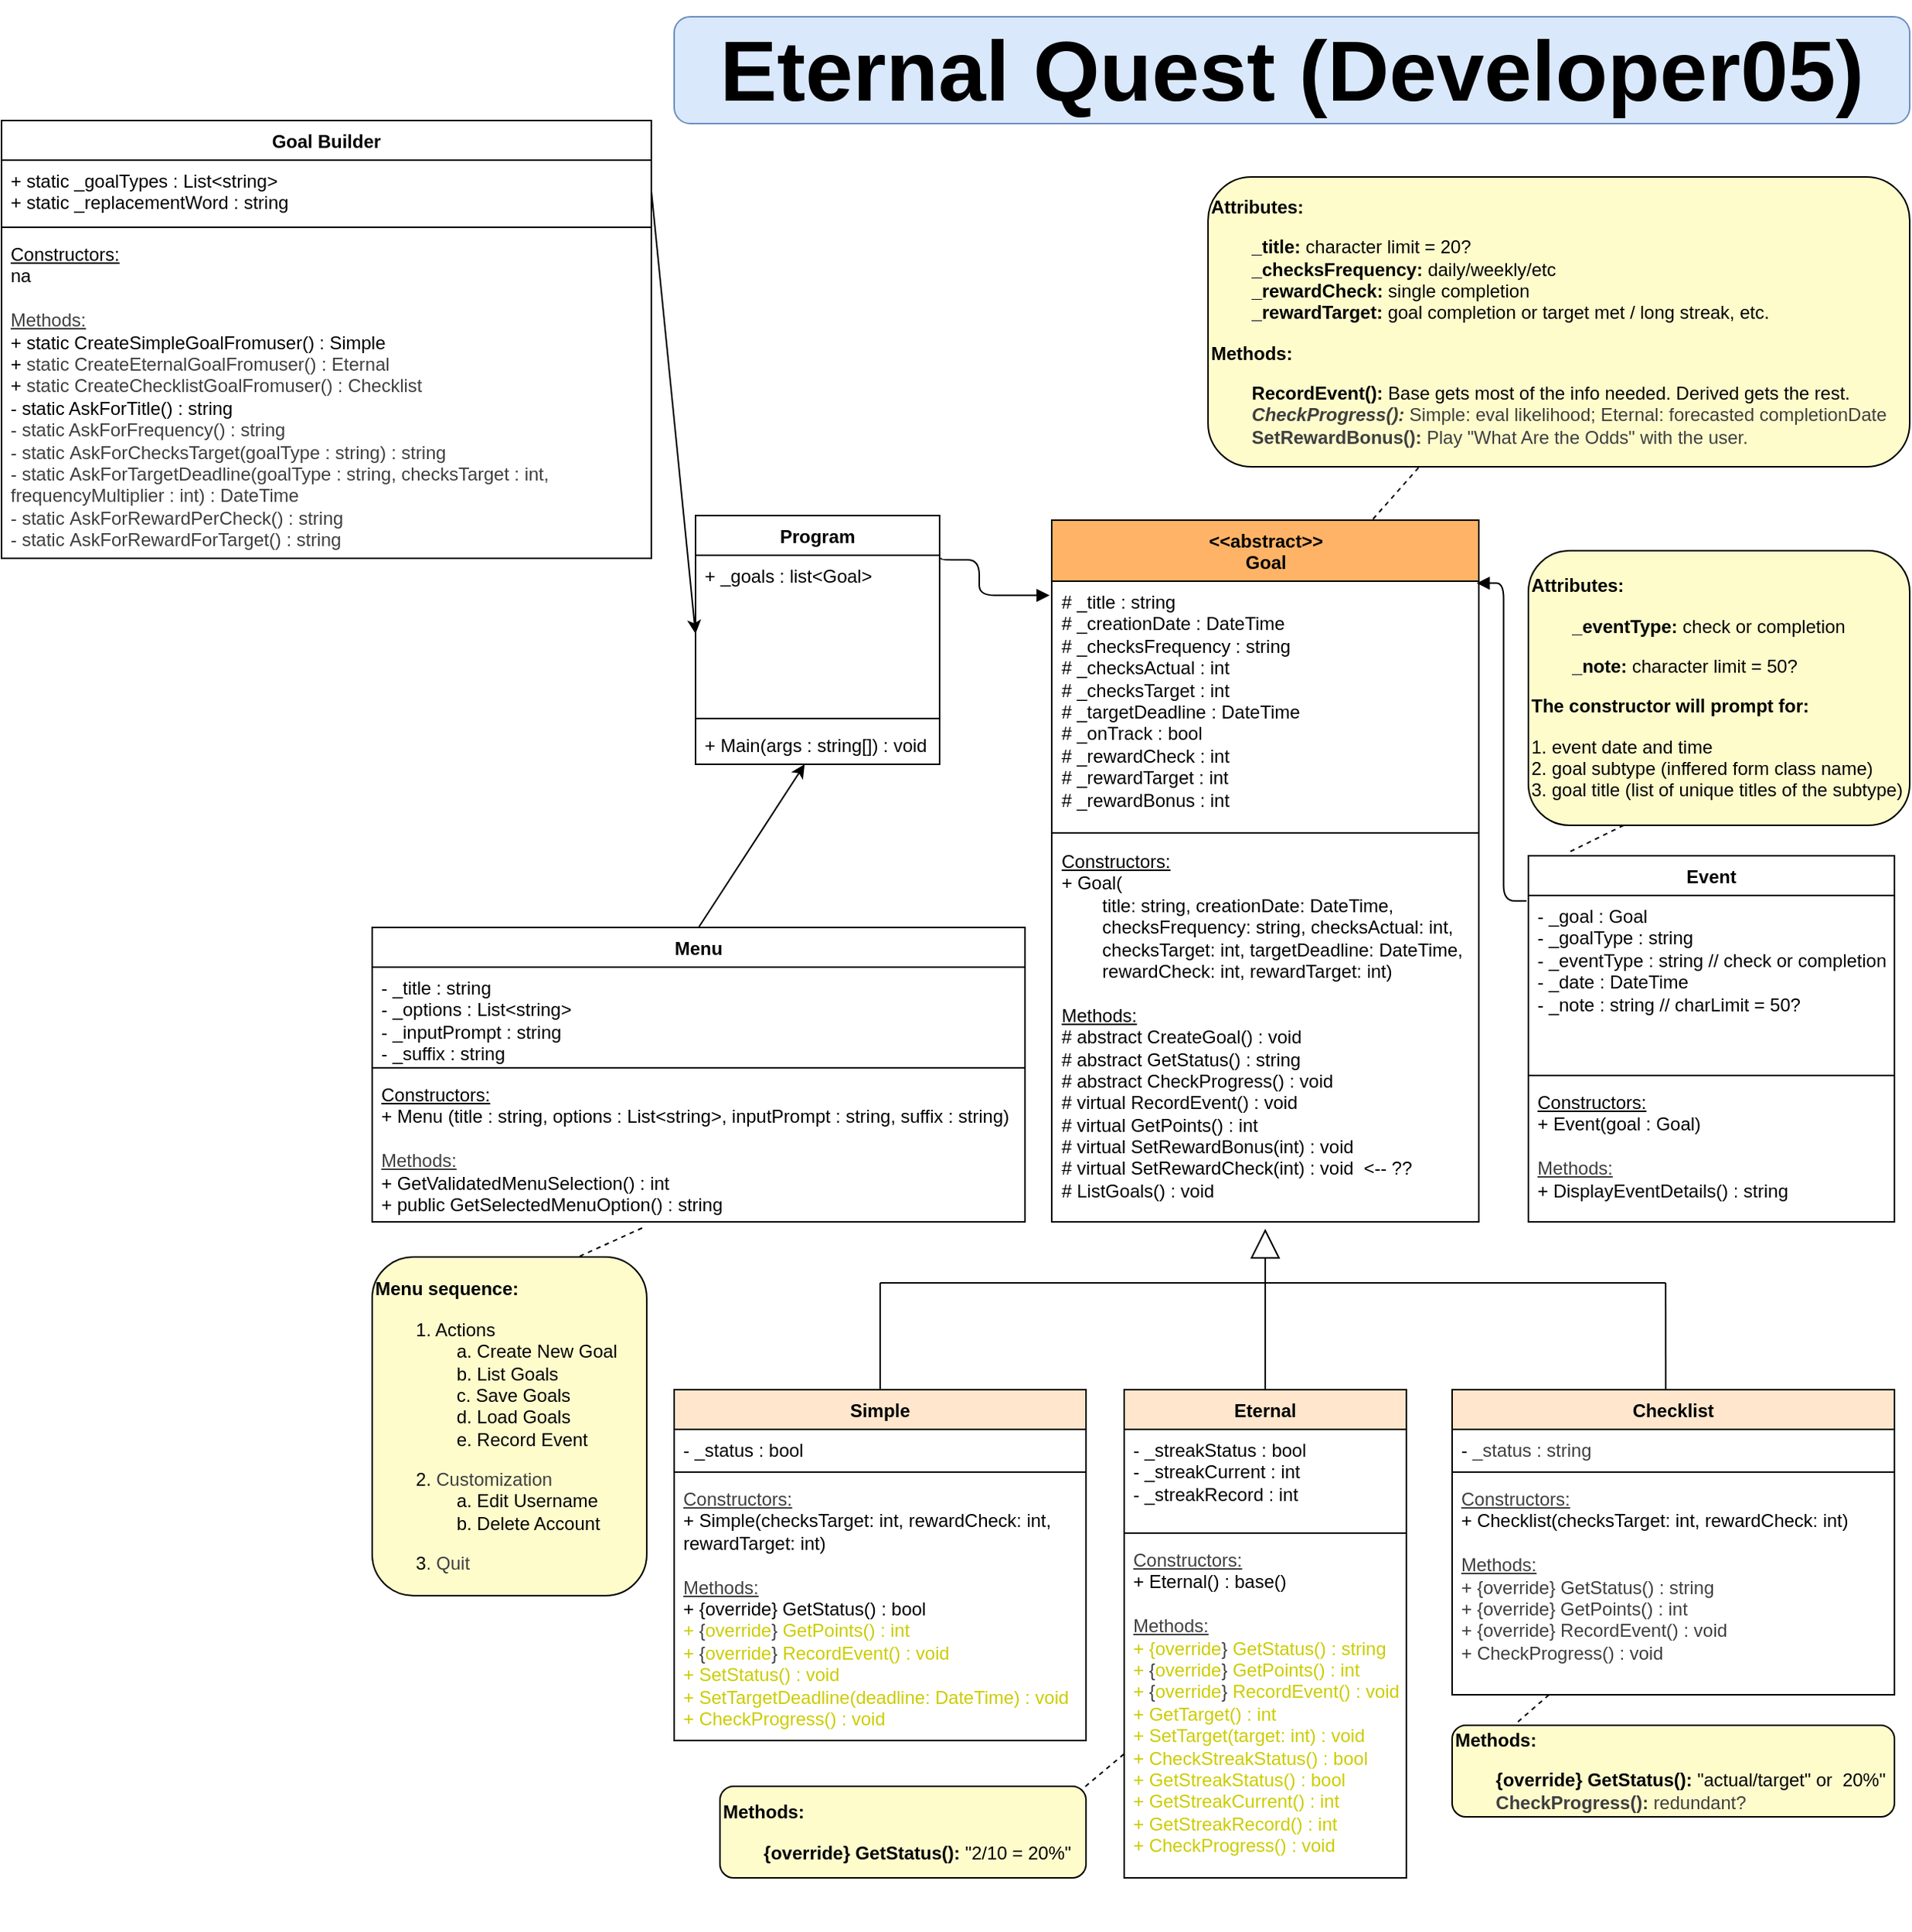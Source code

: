 <mxfile>
    <diagram id="O0FQfpCUJgqFBY9hPG8a" name="Page-1">
        <mxGraphModel dx="1436" dy="1327" grid="0" gridSize="10" guides="1" tooltips="1" connect="1" arrows="1" fold="1" page="1" pageScale="1" pageWidth="850" pageHeight="1100" math="0" shadow="0">
            <root>
                <mxCell id="0"/>
                <mxCell id="1" parent="0"/>
                <mxCell id="96" value="" style="endArrow=none;html=1;exitX=0.979;exitY=0.066;exitDx=0;exitDy=0;exitPerimeter=0;dashed=1;" parent="1" source="90" edge="1">
                    <mxGeometry width="50" height="50" relative="1" as="geometry">
                        <mxPoint x="29.17" y="571.26" as="sourcePoint"/>
                        <mxPoint x="55" y="548.737" as="targetPoint"/>
                    </mxGeometry>
                </mxCell>
                <mxCell id="98" value="" style="endArrow=none;html=1;entryX=0.105;entryY=-0.007;entryDx=0;entryDy=0;entryPerimeter=0;dashed=1;exitX=0.25;exitY=1;exitDx=0;exitDy=0;" parent="1" source="80" target="74" edge="1">
                    <mxGeometry width="50" height="50" relative="1" as="geometry">
                        <mxPoint x="453" y="-62" as="sourcePoint"/>
                        <mxPoint x="430" y="-40" as="targetPoint"/>
                    </mxGeometry>
                </mxCell>
                <mxCell id="97" value="" style="endArrow=none;html=1;entryX=0.131;entryY=0.037;entryDx=0;entryDy=0;entryPerimeter=0;dashed=1;" parent="1" source="68" target="91" edge="1">
                    <mxGeometry width="50" height="50" relative="1" as="geometry">
                        <mxPoint x="39.17" y="630" as="sourcePoint"/>
                        <mxPoint x="65" y="607" as="targetPoint"/>
                    </mxGeometry>
                </mxCell>
                <mxCell id="19" value="&lt;div&gt;&amp;lt;&amp;lt;abstract&amp;gt;&amp;gt;&lt;/div&gt;Goal" style="swimlane;fontStyle=1;align=center;verticalAlign=top;childLayout=stackLayout;horizontal=1;startSize=40;horizontalStack=0;resizeParent=1;resizeParentMax=0;resizeLast=0;collapsible=1;marginBottom=0;whiteSpace=wrap;html=1;fillColor=#FFB366;" parent="1" vertex="1">
                    <mxGeometry x="7.5" y="-260" width="280" height="460" as="geometry"/>
                </mxCell>
                <mxCell id="20" value="&lt;div&gt;&lt;font style=&quot;color: rgb(0, 0, 0);&quot;&gt;# _title : string&lt;/font&gt;&lt;/div&gt;&lt;div&gt;&lt;font style=&quot;color: rgb(0, 0, 0);&quot;&gt;# _creationDate : DateTime&lt;/font&gt;&lt;/div&gt;&lt;div&gt;&lt;font style=&quot;color: rgb(0, 0, 0);&quot;&gt;# _checksFrequency : string&lt;/font&gt;&lt;/div&gt;&lt;div&gt;&lt;font style=&quot;color: rgb(0, 0, 0);&quot;&gt;# _checksActual : int&lt;/font&gt;&lt;/div&gt;&lt;div&gt;&lt;font style=&quot;color: rgb(0, 0, 0);&quot;&gt;# _checksTarget : int&lt;/font&gt;&lt;/div&gt;&lt;div&gt;&lt;font style=&quot;color: rgb(0, 0, 0);&quot;&gt;# _targetDeadline : DateTime&lt;/font&gt;&lt;/div&gt;&lt;div&gt;&lt;font style=&quot;color: rgb(0, 0, 0);&quot;&gt;# _onTrack : bool&lt;/font&gt;&lt;/div&gt;&lt;div&gt;&lt;font style=&quot;color: rgb(0, 0, 0);&quot;&gt;# _rewardCheck : int&lt;/font&gt;&lt;/div&gt;&lt;div&gt;&lt;font style=&quot;color: rgb(0, 0, 0);&quot;&gt;# _rewardTarget : int&lt;/font&gt;&lt;/div&gt;&lt;div&gt;&lt;font style=&quot;color: rgb(0, 0, 0);&quot;&gt;# _rewardBonus : int&lt;/font&gt;&lt;/div&gt;" style="text;strokeColor=none;fillColor=none;align=left;verticalAlign=top;spacingLeft=4;spacingRight=4;overflow=hidden;rotatable=0;points=[[0,0.5],[1,0.5]];portConstraint=eastwest;whiteSpace=wrap;html=1;" parent="19" vertex="1">
                    <mxGeometry y="40" width="280" height="160" as="geometry"/>
                </mxCell>
                <mxCell id="21" value="" style="line;strokeWidth=1;fillColor=none;align=left;verticalAlign=middle;spacingTop=-1;spacingLeft=3;spacingRight=3;rotatable=0;labelPosition=right;points=[];portConstraint=eastwest;strokeColor=inherit;" parent="19" vertex="1">
                    <mxGeometry y="200" width="280" height="10" as="geometry"/>
                </mxCell>
                <mxCell id="22" value="&lt;div&gt;&lt;u&gt;Constructors:&lt;/u&gt;&lt;/div&gt;&lt;div&gt;+ Goal(&lt;/div&gt;&lt;div&gt;&lt;span style=&quot;background-color: transparent;&quot;&gt;&lt;span style=&quot;white-space: pre;&quot;&gt;&#x9;&lt;/span&gt;title: string, creationDate: DateTime,&amp;nbsp;&lt;/span&gt;&lt;/div&gt;&lt;div&gt;&lt;span style=&quot;background-color: transparent;&quot;&gt;&lt;span style=&quot;white-space: pre;&quot;&gt;&#x9;&lt;/span&gt;checksFrequency: string, checksActual: int,&amp;nbsp;&lt;/span&gt;&lt;/div&gt;&lt;div&gt;&lt;span style=&quot;background-color: transparent;&quot;&gt;&lt;span style=&quot;white-space: pre;&quot;&gt;&#x9;&lt;/span&gt;checksTarget: int, targetDeadline: DateTime,&amp;nbsp;&lt;/span&gt;&lt;/div&gt;&lt;div&gt;&lt;span style=&quot;background-color: transparent;&quot;&gt;&lt;span style=&quot;white-space: pre;&quot;&gt;&#x9;&lt;/span&gt;rewardCheck: int, rewardTarget: int)&lt;/span&gt;&lt;/div&gt;&lt;div&gt;&lt;br&gt;&lt;/div&gt;&lt;div&gt;&lt;u&gt;Methods:&lt;/u&gt;&lt;/div&gt;&lt;div&gt;&lt;span style=&quot;background-color: transparent;&quot;&gt;# abstract CreateGoal() : void&lt;/span&gt;&lt;/div&gt;&lt;div&gt;&lt;div&gt;# abstract GetStatus() : string&lt;/div&gt;&lt;div&gt;# abstract CheckProgress() : void&lt;/div&gt;&lt;div&gt;# virtual RecordEvent() : void&lt;/div&gt;&lt;div&gt;# virtual GetPoints() : int&lt;/div&gt;&lt;div&gt;# virtual SetRewardBonus(int) : void&lt;/div&gt;&lt;div&gt;# virtual SetRewardCheck(int) : void&amp;nbsp; &amp;lt;-- ??&lt;/div&gt;&lt;div&gt;# ListGoals() : void&lt;/div&gt;&lt;/div&gt;&lt;div&gt;&lt;font style=&quot;color: rgb(204, 204, 0);&quot;&gt;&lt;br&gt;&lt;/font&gt;&lt;/div&gt;" style="text;strokeColor=none;fillColor=none;align=left;verticalAlign=top;spacingLeft=4;spacingRight=4;overflow=hidden;rotatable=0;points=[[0,0.5],[1,0.5]];portConstraint=eastwest;whiteSpace=wrap;html=1;" parent="19" vertex="1">
                    <mxGeometry y="210" width="280" height="250" as="geometry"/>
                </mxCell>
                <mxCell id="23" value="Program" style="swimlane;fontStyle=1;align=center;verticalAlign=top;childLayout=stackLayout;horizontal=1;startSize=26;horizontalStack=0;resizeParent=1;resizeParentMax=0;resizeLast=0;collapsible=1;marginBottom=0;whiteSpace=wrap;html=1;" parent="1" vertex="1">
                    <mxGeometry x="-226" y="-263" width="160" height="163" as="geometry"/>
                </mxCell>
                <mxCell id="24" value="+ _goals : list&amp;lt;Goal&amp;gt;&lt;div&gt;&lt;br&gt;&lt;/div&gt;" style="text;strokeColor=none;fillColor=none;align=left;verticalAlign=top;spacingLeft=4;spacingRight=4;overflow=hidden;rotatable=0;points=[[0,0.5],[1,0.5]];portConstraint=eastwest;whiteSpace=wrap;html=1;" parent="23" vertex="1">
                    <mxGeometry y="26" width="160" height="103" as="geometry"/>
                </mxCell>
                <mxCell id="25" value="" style="line;strokeWidth=1;fillColor=none;align=left;verticalAlign=middle;spacingTop=-1;spacingLeft=3;spacingRight=3;rotatable=0;labelPosition=right;points=[];portConstraint=eastwest;strokeColor=inherit;" parent="23" vertex="1">
                    <mxGeometry y="129" width="160" height="8" as="geometry"/>
                </mxCell>
                <mxCell id="26" value="+ Main(args : string[]) : void" style="text;strokeColor=none;fillColor=none;align=left;verticalAlign=top;spacingLeft=4;spacingRight=4;overflow=hidden;rotatable=0;points=[[0,0.5],[1,0.5]];portConstraint=eastwest;whiteSpace=wrap;html=1;" parent="23" vertex="1">
                    <mxGeometry y="137" width="160" height="26" as="geometry"/>
                </mxCell>
                <object label="Simple" id="27">
                    <mxCell style="swimlane;fontStyle=1;align=center;verticalAlign=top;childLayout=stackLayout;horizontal=1;startSize=26;horizontalStack=0;resizeParent=1;resizeParentMax=0;resizeLast=0;collapsible=1;marginBottom=0;whiteSpace=wrap;html=1;fillColor=#FFE6CC;" parent="1" vertex="1">
                        <mxGeometry x="-240" y="310" width="270" height="230" as="geometry"/>
                    </mxCell>
                </object>
                <mxCell id="28" value="&lt;div&gt;&lt;span style=&quot;background-color: transparent;&quot;&gt;- _status : bool&lt;/span&gt;&lt;/div&gt;&lt;div&gt;&lt;/div&gt;" style="text;strokeColor=none;fillColor=none;align=left;verticalAlign=top;spacingLeft=4;spacingRight=4;overflow=hidden;rotatable=0;points=[[0,0.5],[1,0.5]];portConstraint=eastwest;whiteSpace=wrap;html=1;" parent="27" vertex="1">
                    <mxGeometry y="26" width="270" height="24" as="geometry"/>
                </mxCell>
                <mxCell id="29" value="" style="line;strokeWidth=1;fillColor=none;align=left;verticalAlign=middle;spacingTop=-1;spacingLeft=3;spacingRight=3;rotatable=0;labelPosition=right;points=[];portConstraint=eastwest;strokeColor=inherit;" parent="27" vertex="1">
                    <mxGeometry y="50" width="270" height="8" as="geometry"/>
                </mxCell>
                <mxCell id="30" value="&lt;u style=&quot;color: rgb(63, 63, 63);&quot;&gt;Constructors:&lt;/u&gt;&lt;div&gt;+ Simple(checksTarget: int, rewardCheck: int, rewardTarget: int)&lt;div&gt;&lt;br&gt;&lt;/div&gt;&lt;div&gt;&lt;u style=&quot;color: rgb(63, 63, 63);&quot;&gt;Methods:&lt;/u&gt;&lt;/div&gt;&lt;div&gt;&lt;span style=&quot;background-color: transparent;&quot;&gt;+ {override} GetStatus() : bool&lt;/span&gt;&lt;/div&gt;&lt;div&gt;&lt;span style=&quot;color: rgb(204, 204, 0);&quot;&gt;&lt;div style=&quot;&quot;&gt;+&amp;nbsp;&lt;span style=&quot;color: rgb(63, 63, 63); background-color: transparent;&quot;&gt;{&lt;/span&gt;&lt;span style=&quot;background-color: transparent;&quot;&gt;override&lt;/span&gt;&lt;span style=&quot;color: rgb(63, 63, 63); background-color: transparent;&quot;&gt;}&lt;/span&gt;&lt;span style=&quot;background-color: transparent;&quot;&gt;&amp;nbsp;GetPoints() : int&lt;/span&gt;&lt;/div&gt;&lt;div style=&quot;&quot;&gt;+&amp;nbsp;&lt;span style=&quot;color: rgb(63, 63, 63); background-color: transparent;&quot;&gt;{&lt;/span&gt;&lt;span style=&quot;background-color: transparent;&quot;&gt;override&lt;/span&gt;&lt;span style=&quot;color: rgb(63, 63, 63); background-color: transparent;&quot;&gt;}&lt;/span&gt;&lt;span style=&quot;background-color: transparent;&quot;&gt;&amp;nbsp;RecordEvent() : void&lt;/span&gt;&lt;/div&gt;&lt;div style=&quot;&quot;&gt;+ SetStatus() : void&lt;/div&gt;&lt;div style=&quot;&quot;&gt;+ SetTargetDeadline(deadline: DateTime) : void&lt;/div&gt;&lt;div style=&quot;&quot;&gt;+ CheckProgress() : void&lt;/div&gt;&lt;/span&gt;&lt;/div&gt;&lt;/div&gt;" style="text;strokeColor=none;fillColor=none;align=left;verticalAlign=top;spacingLeft=4;spacingRight=4;overflow=hidden;rotatable=0;points=[[0,0.5],[1,0.5]];portConstraint=eastwest;whiteSpace=wrap;html=1;" parent="27" vertex="1">
                    <mxGeometry y="58" width="270" height="172" as="geometry"/>
                </mxCell>
                <mxCell id="39" value="" style="endArrow=block;endFill=1;html=1;edgeStyle=orthogonalEdgeStyle;align=left;verticalAlign=top;entryX=-0.005;entryY=0.058;entryDx=0;entryDy=0;entryPerimeter=0;exitX=1.006;exitY=0.017;exitDx=0;exitDy=0;exitPerimeter=0;" parent="1" source="24" target="20" edge="1">
                    <mxGeometry x="-1" relative="1" as="geometry">
                        <mxPoint x="-195" y="-40" as="sourcePoint"/>
                        <mxPoint x="-130" y="-40" as="targetPoint"/>
                        <Array as="points">
                            <mxPoint x="-40" y="-234"/>
                            <mxPoint x="-40" y="-211"/>
                        </Array>
                    </mxGeometry>
                </mxCell>
                <mxCell id="61" value="Eternal" style="swimlane;fontStyle=1;align=center;verticalAlign=top;childLayout=stackLayout;horizontal=1;startSize=26;horizontalStack=0;resizeParent=1;resizeParentMax=0;resizeLast=0;collapsible=1;marginBottom=0;whiteSpace=wrap;html=1;fillColor=#FFE6CC;" parent="1" vertex="1">
                    <mxGeometry x="55" y="310" width="185" height="320" as="geometry"/>
                </mxCell>
                <mxCell id="62" value="&lt;div&gt;&lt;font&gt;- _streakStatus : bool&lt;/font&gt;&lt;/div&gt;&lt;div&gt;&lt;font&gt;- _streakCurrent : int&lt;/font&gt;&lt;/div&gt;&lt;div&gt;&lt;font&gt;- _streakRecord : int&lt;/font&gt;&lt;/div&gt;" style="text;strokeColor=none;fillColor=none;align=left;verticalAlign=top;spacingLeft=4;spacingRight=4;overflow=hidden;rotatable=0;points=[[0,0.5],[1,0.5]];portConstraint=eastwest;whiteSpace=wrap;html=1;" parent="61" vertex="1">
                    <mxGeometry y="26" width="185" height="64" as="geometry"/>
                </mxCell>
                <mxCell id="63" value="" style="line;strokeWidth=1;fillColor=none;align=left;verticalAlign=middle;spacingTop=-1;spacingLeft=3;spacingRight=3;rotatable=0;labelPosition=right;points=[];portConstraint=eastwest;strokeColor=inherit;" parent="61" vertex="1">
                    <mxGeometry y="90" width="185" height="8" as="geometry"/>
                </mxCell>
                <mxCell id="64" value="&lt;div&gt;&lt;u style=&quot;color: rgb(63, 63, 63);&quot;&gt;Constructors:&lt;/u&gt;&lt;/div&gt;+ Eternal() : base()&lt;div&gt;&lt;br&gt;&lt;/div&gt;&lt;div&gt;&lt;u style=&quot;color: rgb(63, 63, 63);&quot;&gt;Methods:&lt;/u&gt;&lt;/div&gt;&lt;div&gt;&lt;span&gt;&lt;span&gt;&lt;span&gt;&lt;font style=&quot;color: rgb(204, 204, 0);&quot;&gt;&lt;div style=&quot;&quot;&gt;+ {&lt;span style=&quot;background-color: transparent;&quot;&gt;override&lt;/span&gt;&lt;span style=&quot;color: rgb(63, 63, 63); background-color: transparent;&quot;&gt;}&lt;/span&gt;&lt;span style=&quot;background-color: transparent;&quot;&gt;&amp;nbsp;GetStatus() : string&lt;/span&gt;&lt;/div&gt;&lt;/font&gt;&lt;/span&gt;&lt;/span&gt;&lt;/span&gt;&lt;span&gt;&lt;span&gt;&lt;span&gt;&lt;font style=&quot;color: rgb(204, 204, 0);&quot;&gt;&lt;div style=&quot;&quot;&gt;+&amp;nbsp;&lt;span style=&quot;color: rgb(63, 63, 63); background-color: transparent;&quot;&gt;{&lt;/span&gt;&lt;span style=&quot;background-color: transparent;&quot;&gt;override&lt;/span&gt;&lt;span style=&quot;background-color: transparent; color: rgb(63, 63, 63);&quot;&gt;}&lt;/span&gt;&lt;span style=&quot;background-color: transparent;&quot;&gt;&amp;nbsp;GetPoints() : int&lt;/span&gt;&lt;/div&gt;&lt;/font&gt;&lt;/span&gt;&lt;/span&gt;&lt;/span&gt;&lt;span&gt;&lt;span&gt;&lt;span&gt;&lt;font style=&quot;color: rgb(204, 204, 0);&quot;&gt;&lt;div style=&quot;&quot;&gt;+&amp;nbsp;&lt;span style=&quot;color: rgb(63, 63, 63); background-color: transparent;&quot;&gt;{&lt;/span&gt;&lt;span style=&quot;background-color: transparent;&quot;&gt;override&lt;/span&gt;&lt;span style=&quot;background-color: transparent; color: rgb(63, 63, 63);&quot;&gt;}&lt;/span&gt;&lt;span style=&quot;background-color: transparent;&quot;&gt;&amp;nbsp;RecordEvent() : void&lt;/span&gt;&lt;/div&gt;&lt;/font&gt;&lt;/span&gt;&lt;/span&gt;&lt;/span&gt;&lt;span&gt;&lt;span&gt;&lt;span&gt;&lt;font style=&quot;color: rgb(204, 204, 0);&quot;&gt;&lt;div style=&quot;&quot;&gt;+ GetTarget() : int&lt;/div&gt;&lt;div style=&quot;&quot;&gt;+ SetTarget(target: int) : void&lt;/div&gt;&lt;div style=&quot;&quot;&gt;+ CheckStreakStatus() : bool&lt;/div&gt;&lt;div style=&quot;&quot;&gt;+ GetStreakStatus() : bool&lt;/div&gt;&lt;div style=&quot;&quot;&gt;+ GetStreakCurrent() : int&lt;/div&gt;&lt;div style=&quot;&quot;&gt;+ GetStreakRecord() : int&lt;/div&gt;&lt;div style=&quot;&quot;&gt;+ CheckProgress() : void&lt;/div&gt;&lt;/font&gt;&lt;/span&gt;&lt;/span&gt;&lt;/span&gt;&lt;/div&gt;" style="text;strokeColor=none;fillColor=none;align=left;verticalAlign=top;spacingLeft=4;spacingRight=4;overflow=hidden;rotatable=0;points=[[0,0.5],[1,0.5]];portConstraint=eastwest;whiteSpace=wrap;html=1;" parent="61" vertex="1">
                    <mxGeometry y="98" width="185" height="222" as="geometry"/>
                </mxCell>
                <mxCell id="65" value="Checklist" style="swimlane;fontStyle=1;align=center;verticalAlign=top;childLayout=stackLayout;horizontal=1;startSize=26;horizontalStack=0;resizeParent=1;resizeParentMax=0;resizeLast=0;collapsible=1;marginBottom=0;whiteSpace=wrap;html=1;fillColor=#FFE6CC;" parent="1" vertex="1">
                    <mxGeometry x="270" y="310" width="290" height="200" as="geometry"/>
                </mxCell>
                <mxCell id="66" value="&lt;div&gt;&lt;span style=&quot;background-color: transparent; color: rgb(0, 0, 0);&quot;&gt;-&lt;/span&gt;&lt;span style=&quot;background-color: transparent; color: rgb(63, 63, 63);&quot;&gt;&amp;nbsp;_status&lt;/span&gt;&lt;span style=&quot;background-color: transparent; color: rgb(63, 63, 63);&quot;&gt;&amp;nbsp;: string&lt;/span&gt;&lt;/div&gt;" style="text;strokeColor=none;fillColor=none;align=left;verticalAlign=top;spacingLeft=4;spacingRight=4;overflow=hidden;rotatable=0;points=[[0,0.5],[1,0.5]];portConstraint=eastwest;whiteSpace=wrap;html=1;" parent="65" vertex="1">
                    <mxGeometry y="26" width="290" height="24" as="geometry"/>
                </mxCell>
                <mxCell id="67" value="" style="line;strokeWidth=1;fillColor=none;align=left;verticalAlign=middle;spacingTop=-1;spacingLeft=3;spacingRight=3;rotatable=0;labelPosition=right;points=[];portConstraint=eastwest;strokeColor=inherit;" parent="65" vertex="1">
                    <mxGeometry y="50" width="290" height="8" as="geometry"/>
                </mxCell>
                <mxCell id="68" value="&lt;div&gt;&lt;u style=&quot;color: rgb(63, 63, 63);&quot;&gt;Constructors:&lt;/u&gt;&lt;/div&gt;+ Checklist(checksTarget: int, rewardCheck: int)&lt;br&gt;&lt;div&gt;&lt;div&gt;&lt;br&gt;&lt;/div&gt;&lt;div&gt;&lt;u style=&quot;color: rgb(63, 63, 63);&quot;&gt;Methods:&lt;/u&gt;&lt;/div&gt;&lt;div&gt;&lt;span style=&quot;color: rgb(63, 63, 63);&quot;&gt;&lt;span style=&quot;color: rgb(63, 63, 63);&quot;&gt;&lt;span style=&quot;color: rgb(63, 63, 63);&quot;&gt;&lt;span style=&quot;color: rgb(63, 63, 63);&quot;&gt;+&amp;nbsp;&lt;/span&gt;&lt;/span&gt;&lt;span style=&quot;background-color: transparent; color: rgb(63, 63, 63);&quot;&gt;{override}&lt;/span&gt;&lt;span style=&quot;background-color: transparent; color: rgb(63, 63, 63);&quot;&gt;&amp;nbsp;&lt;/span&gt;&lt;span style=&quot;background-color: transparent; color: rgb(63, 63, 63);&quot;&gt;GetStatus() : string&lt;/span&gt;&lt;/span&gt;&lt;/span&gt;&lt;/div&gt;&lt;div&gt;&lt;span style=&quot;color: rgb(63, 63, 63);&quot;&gt;&lt;span style=&quot;color: rgb(63, 63, 63);&quot;&gt;+ {override} GetPoints() : int&lt;/span&gt;&lt;/span&gt;&lt;/div&gt;&lt;div&gt;&lt;span style=&quot;color: rgb(63, 63, 63);&quot;&gt;&lt;span style=&quot;color: rgb(63, 63, 63);&quot;&gt;&lt;span style=&quot;color: rgb(63, 63, 63);&quot;&gt;+ {override} RecordEvent() : void&lt;/span&gt;&lt;/span&gt;&lt;/span&gt;&lt;/div&gt;&lt;/div&gt;&lt;div&gt;&lt;span style=&quot;color: rgb(63, 63, 63);&quot;&gt;&lt;span style=&quot;color: rgb(63, 63, 63);&quot;&gt;&lt;span style=&quot;color: rgb(63, 63, 63);&quot;&gt;+ CheckProgress() : void&amp;nbsp;&lt;/span&gt;&lt;/span&gt;&lt;/span&gt;&lt;/div&gt;" style="text;strokeColor=none;fillColor=none;align=left;verticalAlign=top;spacingLeft=4;spacingRight=4;overflow=hidden;rotatable=0;points=[[0,0.5],[1,0.5]];portConstraint=eastwest;whiteSpace=wrap;html=1;" parent="65" vertex="1">
                    <mxGeometry y="58" width="290" height="142" as="geometry"/>
                </mxCell>
                <mxCell id="69" value="" style="endArrow=block;html=1;rounded=0;align=center;verticalAlign=bottom;endFill=0;labelBackgroundColor=none;endSize=17;entryX=0.5;entryY=1.018;entryDx=0;entryDy=0;entryPerimeter=0;exitX=0.5;exitY=0;exitDx=0;exitDy=0;" parent="1" source="61" target="22" edge="1">
                    <mxGeometry relative="1" as="geometry">
                        <mxPoint x="220" y="270" as="sourcePoint"/>
                        <mxPoint x="290" y="170" as="targetPoint"/>
                    </mxGeometry>
                </mxCell>
                <mxCell id="70" value="" style="resizable=0;html=1;align=center;verticalAlign=top;labelBackgroundColor=none;" parent="69" connectable="0" vertex="1">
                    <mxGeometry relative="1" as="geometry">
                        <mxPoint y="114" as="offset"/>
                    </mxGeometry>
                </mxCell>
                <mxCell id="74" value="Event" style="swimlane;fontStyle=1;align=center;verticalAlign=top;childLayout=stackLayout;horizontal=1;startSize=26;horizontalStack=0;resizeParent=1;resizeParentMax=0;resizeLast=0;collapsible=1;marginBottom=0;whiteSpace=wrap;html=1;" parent="1" vertex="1">
                    <mxGeometry x="320" y="-40" width="240" height="240" as="geometry"/>
                </mxCell>
                <mxCell id="75" value="- _goal : Goal&lt;div&gt;&lt;font color=&quot;#000000&quot;&gt;- _goalType : string&lt;/font&gt;&lt;/div&gt;&lt;div&gt;&lt;font color=&quot;#000000&quot;&gt;&lt;font color=&quot;#000000&quot;&gt;- _eventType : string // check or completion&lt;br&gt;&lt;/font&gt;&lt;/font&gt;&lt;div&gt;- _date : DateTime&lt;/div&gt;&lt;/div&gt;&lt;div&gt;- _note : string // charLimit = 50?&lt;/div&gt;" style="text;strokeColor=none;fillColor=none;align=left;verticalAlign=top;spacingLeft=4;spacingRight=4;overflow=hidden;rotatable=0;points=[[0,0.5],[1,0.5]];portConstraint=eastwest;whiteSpace=wrap;html=1;" parent="74" vertex="1">
                    <mxGeometry y="26" width="240" height="114" as="geometry"/>
                </mxCell>
                <mxCell id="76" value="" style="line;strokeWidth=1;fillColor=none;align=left;verticalAlign=middle;spacingTop=-1;spacingLeft=3;spacingRight=3;rotatable=0;labelPosition=right;points=[];portConstraint=eastwest;strokeColor=inherit;" parent="74" vertex="1">
                    <mxGeometry y="140" width="240" height="8" as="geometry"/>
                </mxCell>
                <mxCell id="77" value="&lt;u&gt;Constructors:&lt;/u&gt;&lt;div&gt;+ Event(goal : Goal)&lt;/div&gt;&lt;div&gt;&lt;u&gt;&lt;br&gt;&lt;/u&gt;&lt;/div&gt;&lt;div&gt;&lt;u style=&quot;color: rgb(63, 63, 63);&quot;&gt;Methods:&lt;/u&gt;&lt;/div&gt;&lt;div&gt;+ DisplayEventDetails() : string&lt;/div&gt;" style="text;strokeColor=none;fillColor=none;align=left;verticalAlign=top;spacingLeft=4;spacingRight=4;overflow=hidden;rotatable=0;points=[[0,0.5],[1,0.5]];portConstraint=eastwest;whiteSpace=wrap;html=1;" parent="74" vertex="1">
                    <mxGeometry y="148" width="240" height="92" as="geometry"/>
                </mxCell>
                <mxCell id="78" value="" style="endArrow=block;endFill=1;html=1;edgeStyle=orthogonalEdgeStyle;align=left;verticalAlign=top;entryX=0.995;entryY=0.008;entryDx=0;entryDy=0;entryPerimeter=0;exitX=-0.005;exitY=0.032;exitDx=0;exitDy=0;exitPerimeter=0;" parent="1" source="75" target="20" edge="1">
                    <mxGeometry x="-1" relative="1" as="geometry">
                        <mxPoint x="520" y="-30" as="sourcePoint"/>
                        <mxPoint x="450" y="-30" as="targetPoint"/>
                    </mxGeometry>
                </mxCell>
                <mxCell id="80" value="&lt;p&gt;&lt;b&gt;Attributes:&lt;/b&gt;&lt;/p&gt;&lt;p&gt;&lt;b&gt;&lt;span style=&quot;white-space: pre;&quot;&gt;&#x9;&lt;/span&gt;_eventType:&amp;nbsp;&lt;/b&gt;check or completion&lt;br&gt;&lt;/p&gt;&lt;p&gt;&lt;b style=&quot;background-color: transparent;&quot;&gt;&lt;span style=&quot;white-space: pre;&quot;&gt;&#x9;&lt;/span&gt;_note:&lt;/b&gt;&lt;span style=&quot;background-color: transparent;&quot;&gt;&amp;nbsp;character limit = 50?&lt;/span&gt;&lt;/p&gt;&lt;p&gt;&lt;b&gt;The constructor will prompt for:&amp;nbsp;&lt;/b&gt;&lt;/p&gt;&lt;p&gt;1. event date and time&lt;br&gt;&lt;span style=&quot;background-color: transparent;&quot;&gt;2. goal subtype (inffered form class name)&lt;br&gt;&lt;/span&gt;&lt;span style=&quot;background-color: transparent;&quot;&gt;3. goal title (list of unique titles of the subtype)&lt;/span&gt;&lt;/p&gt;" style="rounded=1;whiteSpace=wrap;html=1;fillColor=#FFFCCC;strokeColor=default;align=left;" parent="1" vertex="1">
                    <mxGeometry x="320" y="-240" width="250" height="180" as="geometry"/>
                </mxCell>
                <mxCell id="81" value="&lt;p&gt;&lt;b&gt;Menu sequence:&lt;/b&gt;&lt;/p&gt;&lt;p&gt;&lt;span style=&quot;white-space: pre;&quot;&gt;&#x9;&lt;/span&gt;1. Actions&lt;br&gt;&lt;span style=&quot;background-color: transparent;&quot;&gt;&lt;span style=&quot;white-space: pre;&quot;&gt;&#x9;&lt;/span&gt;&lt;span style=&quot;white-space: pre;&quot;&gt;&#x9;&lt;/span&gt;a.&amp;nbsp;Create New Goal&lt;br&gt;&lt;/span&gt;&lt;span style=&quot;background-color: transparent;&quot;&gt;&lt;span style=&quot;white-space: pre;&quot;&gt;&#x9;&lt;/span&gt;&lt;span style=&quot;white-space: pre;&quot;&gt;&#x9;&lt;/span&gt;b.&amp;nbsp;List Goals&lt;br&gt;&lt;/span&gt;&lt;span style=&quot;background-color: transparent; white-space: pre;&quot;&gt;&#x9;&lt;/span&gt;&lt;span style=&quot;background-color: transparent; white-space: pre;&quot;&gt;&#x9;&lt;/span&gt;&lt;span style=&quot;background-color: transparent;&quot;&gt;c. Save Goals&lt;br&gt;&lt;/span&gt;&lt;span style=&quot;background-color: transparent;&quot;&gt;&lt;span style=&quot;white-space: pre;&quot;&gt;&#x9;&lt;/span&gt;&lt;span style=&quot;white-space: pre;&quot;&gt;&#x9;&lt;/span&gt;d. Load Goals&lt;br&gt;&lt;/span&gt;&lt;span style=&quot;background-color: transparent;&quot;&gt;&lt;span style=&quot;white-space: pre;&quot;&gt;&#x9;&lt;/span&gt;&lt;span style=&quot;white-space: pre;&quot;&gt;&#x9;&lt;/span&gt;e. Record Event&lt;/span&gt;&lt;/p&gt;&lt;p&gt;&lt;span style=&quot;white-space: pre;&quot;&gt;&#x9;&lt;/span&gt;2.&amp;nbsp;&lt;span style=&quot;color: rgb(63, 63, 63); background-color: transparent;&quot;&gt;Customization&lt;br&gt;&lt;/span&gt;&lt;span style=&quot;background-color: transparent;&quot;&gt;&lt;span style=&quot;white-space: pre;&quot;&gt;&#x9;&lt;/span&gt;&lt;span style=&quot;white-space: pre;&quot;&gt;&#x9;&lt;/span&gt;a. Edit Username&lt;br&gt;&lt;/span&gt;&lt;span&gt;&lt;span style=&quot;white-space: pre;&quot;&gt;&#x9;&lt;/span&gt;&lt;span style=&quot;white-space: pre;&quot;&gt;&#x9;&lt;/span&gt;b. Delete Account&lt;/span&gt;&lt;/p&gt;&lt;p&gt;&lt;span style=&quot;background-color: transparent; color: rgb(63, 63, 63); white-space: pre;&quot;&gt;&#x9;&lt;/span&gt;3&lt;span style=&quot;background-color: transparent; color: rgb(63, 63, 63);&quot;&gt;.&lt;/span&gt;&lt;span style=&quot;background-color: transparent; color: rgb(63, 63, 63);&quot;&gt;&amp;nbsp;Quit&lt;/span&gt;&lt;/p&gt;" style="rounded=1;whiteSpace=wrap;html=1;fillColor=#FFFCCC;strokeColor=default;align=left;" parent="1" vertex="1">
                    <mxGeometry x="-438" y="223" width="180" height="222" as="geometry"/>
                </mxCell>
                <mxCell id="88" value="" style="resizable=0;html=1;align=center;verticalAlign=top;labelBackgroundColor=none;" parent="1" connectable="0" vertex="1">
                    <mxGeometry x="295" y="664" as="geometry"/>
                </mxCell>
                <mxCell id="89" value="&lt;p&gt;&lt;b&gt;Attributes:&lt;/b&gt;&lt;/p&gt;&lt;p&gt;&lt;b&gt;&lt;span style=&quot;white-space: pre;&quot;&gt;&#x9;&lt;/span&gt;_title: &lt;/b&gt;character limit = 20?&lt;br&gt;&lt;b style=&quot;background-color: transparent;&quot;&gt;&lt;span style=&quot;white-space: pre;&quot;&gt;&#x9;&lt;/span&gt;_checksFrequency:&lt;/b&gt;&lt;span style=&quot;background-color: transparent;&quot;&gt; daily/weekly/etc&lt;br&gt;&lt;/span&gt;&lt;b style=&quot;background-color: transparent;&quot;&gt;&lt;span style=&quot;white-space: pre;&quot;&gt;&#x9;&lt;/span&gt;_rewardCheck:&lt;/b&gt;&lt;span style=&quot;background-color: transparent;&quot;&gt; single completion&lt;br&gt;&lt;/span&gt;&lt;b style=&quot;background-color: transparent;&quot;&gt;&lt;span style=&quot;white-space: pre;&quot;&gt;&#x9;&lt;/span&gt;_rewardTarget:&lt;/b&gt;&lt;span style=&quot;background-color: transparent;&quot;&gt; goal completion or target met / long streak, etc.&lt;/span&gt;&lt;/p&gt;&lt;p&gt;&lt;span style=&quot;background-color: transparent;&quot;&gt;&lt;b&gt;Methods:&lt;/b&gt;&lt;/span&gt;&lt;/p&gt;&lt;p&gt;&lt;b&gt;&lt;span style=&quot;white-space: pre;&quot;&gt;&#x9;&lt;/span&gt;RecordEvent():&lt;/b&gt; Base gets most of the info needed. Derived gets the rest.&lt;br&gt;&lt;i style=&quot;color: rgb(63, 63, 63); background-color: transparent;&quot;&gt;&lt;b&gt;&lt;span style=&quot;white-space: pre;&quot;&gt;&#x9;&lt;/span&gt;CheckProgress():&lt;/b&gt;&lt;/i&gt;&lt;span style=&quot;color: rgb(63, 63, 63); background-color: transparent;&quot;&gt;&amp;nbsp;Simple: eval likelihood; Eternal: forecasted completionDate&lt;br&gt;&lt;span style=&quot;white-space: pre;&quot;&gt;&#x9;&lt;/span&gt;&lt;b&gt;SetRewardBonus():&lt;/b&gt;&amp;nbsp;Play &quot;What Are the Odds&quot; with the user.&lt;br&gt;&lt;/span&gt;&lt;/p&gt;" style="rounded=1;whiteSpace=wrap;html=1;fillColor=#FFFCCC;strokeColor=default;align=left;" parent="1" vertex="1">
                    <mxGeometry x="110" y="-485" width="460" height="190" as="geometry"/>
                </mxCell>
                <mxCell id="90" value="&lt;p&gt;&lt;b style=&quot;background-color: transparent;&quot;&gt;Methods:&lt;/b&gt;&lt;/p&gt;&lt;p&gt;&lt;b&gt;&lt;span style=&quot;white-space: pre;&quot;&gt;&#x9;&lt;/span&gt;{override} GetStatus():&lt;/b&gt; &quot;2/10 = 20%&quot;&lt;br&gt;&lt;/p&gt;" style="rounded=1;whiteSpace=wrap;html=1;fillColor=#FFFCCC;strokeColor=default;align=left;" parent="1" vertex="1">
                    <mxGeometry x="-210" y="570" width="240" height="60" as="geometry"/>
                </mxCell>
                <mxCell id="91" value="&lt;p&gt;&lt;b style=&quot;background-color: transparent;&quot;&gt;Methods:&lt;/b&gt;&lt;/p&gt;&lt;p&gt;&lt;b&gt;&lt;span style=&quot;white-space: pre;&quot;&gt;&#x9;&lt;/span&gt;{override} GetStatus():&lt;/b&gt; &quot;actual/target&quot; or&amp;nbsp; 20%&quot;&lt;br&gt;&lt;span style=&quot;white-space: pre;&quot;&gt;&#x9;&lt;/span&gt;&lt;span style=&quot;color: rgb(63, 63, 63); background-color: transparent;&quot;&gt;&lt;b&gt;CheckProgress(): &lt;/b&gt;redundant?&lt;/span&gt;&lt;br&gt;&lt;/p&gt;" style="rounded=1;whiteSpace=wrap;html=1;fillColor=#FFFCCC;strokeColor=default;align=left;" parent="1" vertex="1">
                    <mxGeometry x="270" y="530" width="290" height="60" as="geometry"/>
                </mxCell>
                <mxCell id="93" value="" style="endArrow=none;html=1;exitX=0.5;exitY=0;exitDx=0;exitDy=0;" parent="1" source="27" edge="1">
                    <mxGeometry width="50" height="50" relative="1" as="geometry">
                        <mxPoint x="-150" y="290" as="sourcePoint"/>
                        <mxPoint x="-105" y="240" as="targetPoint"/>
                    </mxGeometry>
                </mxCell>
                <mxCell id="94" value="" style="endArrow=none;html=1;exitX=0.483;exitY=0;exitDx=0;exitDy=0;exitPerimeter=0;" parent="1" source="65" edge="1">
                    <mxGeometry width="50" height="50" relative="1" as="geometry">
                        <mxPoint x="390" y="290" as="sourcePoint"/>
                        <mxPoint x="410" y="240" as="targetPoint"/>
                    </mxGeometry>
                </mxCell>
                <mxCell id="95" value="" style="endArrow=none;html=1;sourcePerimeterSpacing=10;" parent="1" edge="1">
                    <mxGeometry width="50" height="50" relative="1" as="geometry">
                        <mxPoint x="-105" y="240" as="sourcePoint"/>
                        <mxPoint x="410" y="240" as="targetPoint"/>
                    </mxGeometry>
                </mxCell>
                <mxCell id="99" value="" style="endArrow=none;html=1;entryX=0.75;entryY=0;entryDx=0;entryDy=0;dashed=1;" parent="1" edge="1" target="81">
                    <mxGeometry width="50" height="50" relative="1" as="geometry">
                        <mxPoint x="-261" y="204" as="sourcePoint"/>
                        <mxPoint x="-284" y="226" as="targetPoint"/>
                    </mxGeometry>
                </mxCell>
                <mxCell id="100" value="" style="endArrow=none;html=1;entryX=0.75;entryY=0;entryDx=0;entryDy=0;exitX=0.3;exitY=1.003;exitDx=0;exitDy=0;exitPerimeter=0;dashed=1;" parent="1" source="89" edge="1" target="19">
                    <mxGeometry width="50" height="50" relative="1" as="geometry">
                        <mxPoint x="53" y="-282" as="sourcePoint"/>
                        <mxPoint x="30" y="-260" as="targetPoint"/>
                    </mxGeometry>
                </mxCell>
                <mxCell id="101" value="&lt;p&gt;&lt;b&gt;&lt;font style=&quot;font-size: 56px;&quot;&gt;Eternal Quest (Developer05)&lt;/font&gt;&lt;/b&gt;&lt;/p&gt;" style="rounded=1;whiteSpace=wrap;html=1;fillColor=#dae8fc;strokeColor=#6c8ebf;align=center;" parent="1" vertex="1">
                    <mxGeometry x="-240" y="-590" width="810" height="70" as="geometry"/>
                </mxCell>
                <mxCell id="102" value="Goal Builder" style="swimlane;fontStyle=1;align=center;verticalAlign=top;childLayout=stackLayout;horizontal=1;startSize=26;horizontalStack=0;resizeParent=1;resizeParentMax=0;resizeLast=0;collapsible=1;marginBottom=0;whiteSpace=wrap;html=1;" vertex="1" parent="1">
                    <mxGeometry x="-681" y="-522" width="426" height="287" as="geometry"/>
                </mxCell>
                <mxCell id="103" value="+ static _goalTypes : List&amp;lt;string&amp;gt;&amp;nbsp;&lt;div&gt;+ static _replacementWord : string&lt;/div&gt;" style="text;strokeColor=none;fillColor=none;align=left;verticalAlign=top;spacingLeft=4;spacingRight=4;overflow=hidden;rotatable=0;points=[[0,0.5],[1,0.5]];portConstraint=eastwest;whiteSpace=wrap;html=1;" vertex="1" parent="102">
                    <mxGeometry y="26" width="426" height="40" as="geometry"/>
                </mxCell>
                <mxCell id="104" value="" style="line;strokeWidth=1;fillColor=none;align=left;verticalAlign=middle;spacingTop=-1;spacingLeft=3;spacingRight=3;rotatable=0;labelPosition=right;points=[];portConstraint=eastwest;strokeColor=inherit;" vertex="1" parent="102">
                    <mxGeometry y="66" width="426" height="8" as="geometry"/>
                </mxCell>
                <mxCell id="105" value="&lt;u&gt;Constructors:&lt;/u&gt;&lt;div&gt;na&lt;/div&gt;&lt;div&gt;&lt;u&gt;&lt;br&gt;&lt;/u&gt;&lt;/div&gt;&lt;div&gt;&lt;u style=&quot;color: rgb(63, 63, 63);&quot;&gt;Methods:&lt;/u&gt;&lt;/div&gt;&lt;div&gt;+ static CreateSimpleGoalFromuser() : Simple&lt;/div&gt;&lt;div&gt;+&amp;nbsp;&lt;span style=&quot;color: rgb(63, 63, 63); background-color: transparent;&quot;&gt;static&amp;nbsp;&lt;/span&gt;&lt;span style=&quot;color: rgb(63, 63, 63); background-color: transparent;&quot;&gt;CreateEternalGoalFromuser() : Eternal&lt;/span&gt;&lt;/div&gt;&lt;div&gt;+&amp;nbsp;&lt;span style=&quot;color: rgb(63, 63, 63); background-color: transparent;&quot;&gt;static&amp;nbsp;&lt;/span&gt;&lt;span style=&quot;color: rgb(63, 63, 63); background-color: transparent;&quot;&gt;CreateChecklistGoalFromuser() : Checklist&lt;/span&gt;&lt;/div&gt;&lt;div&gt;- static AskForTitle() : string&lt;/div&gt;&lt;div&gt;&lt;span style=&quot;color: rgb(63, 63, 63);&quot;&gt;- static AskForFrequency&lt;/span&gt;&lt;span style=&quot;color: rgb(63, 63, 63); background-color: transparent;&quot;&gt;() : string&lt;/span&gt;&lt;/div&gt;&lt;div&gt;&lt;span style=&quot;color: rgb(63, 63, 63);&quot;&gt;- static&amp;nbsp;&lt;/span&gt;&lt;span style=&quot;color: rgb(63, 63, 63);&quot;&gt;&lt;/span&gt;&lt;span style=&quot;color: rgb(63, 63, 63); background-color: transparent;&quot;&gt;AskFor&lt;/span&gt;&lt;span style=&quot;color: rgb(63, 63, 63); background-color: transparent;&quot;&gt;ChecksTarget&lt;/span&gt;&lt;span style=&quot;color: rgb(63, 63, 63); background-color: transparent;&quot;&gt;(goalType : string) : string&lt;/span&gt;&lt;span style=&quot;color: rgb(63, 63, 63); background-color: transparent;&quot;&gt;&lt;/span&gt;&lt;/div&gt;&lt;div&gt;&lt;span style=&quot;color: rgb(63, 63, 63);&quot;&gt;- static&amp;nbsp;&lt;/span&gt;&lt;span style=&quot;color: rgb(63, 63, 63);&quot;&gt;&lt;/span&gt;&lt;span style=&quot;background-color: transparent; color: rgb(63, 63, 63);&quot;&gt;AskForTargetDeadline&lt;/span&gt;&lt;span style=&quot;background-color: transparent; color: rgb(63, 63, 63);&quot;&gt;(goalType : string, checksTarget : int, frequencyMultiplier : int) : DateTime&lt;/span&gt;&lt;/div&gt;&lt;div&gt;&lt;span style=&quot;color: rgb(63, 63, 63);&quot;&gt;- static&amp;nbsp;&lt;/span&gt;&lt;span style=&quot;color: rgb(63, 63, 63);&quot;&gt;&lt;/span&gt;&lt;span style=&quot;background-color: transparent; color: rgb(63, 63, 63);&quot;&gt;AskForRewardPerCheck&lt;/span&gt;&lt;span style=&quot;background-color: transparent; color: rgb(63, 63, 63);&quot;&gt;() : string&lt;/span&gt;&lt;/div&gt;&lt;div&gt;&lt;span style=&quot;color: rgb(63, 63, 63);&quot;&gt;- static&amp;nbsp;&lt;/span&gt;&lt;span style=&quot;color: rgb(63, 63, 63);&quot;&gt;&lt;/span&gt;&lt;span style=&quot;background-color: transparent; color: rgb(63, 63, 63);&quot;&gt;AskForRewardForTarget&lt;/span&gt;&lt;span style=&quot;background-color: transparent; color: rgb(63, 63, 63);&quot;&gt;() : string&lt;/span&gt;&lt;/div&gt;" style="text;strokeColor=none;fillColor=none;align=left;verticalAlign=top;spacingLeft=4;spacingRight=4;overflow=hidden;rotatable=0;points=[[0,0.5],[1,0.5]];portConstraint=eastwest;whiteSpace=wrap;html=1;" vertex="1" parent="102">
                    <mxGeometry y="74" width="426" height="213" as="geometry"/>
                </mxCell>
                <mxCell id="117" style="edgeStyle=none;html=1;exitX=0.5;exitY=0;exitDx=0;exitDy=0;" edge="1" parent="1" source="106" target="26">
                    <mxGeometry relative="1" as="geometry"/>
                </mxCell>
                <mxCell id="106" value="Menu" style="swimlane;fontStyle=1;align=center;verticalAlign=top;childLayout=stackLayout;horizontal=1;startSize=26;horizontalStack=0;resizeParent=1;resizeParentMax=0;resizeLast=0;collapsible=1;marginBottom=0;whiteSpace=wrap;html=1;" vertex="1" parent="1">
                    <mxGeometry x="-438" y="7" width="428" height="193" as="geometry"/>
                </mxCell>
                <mxCell id="107" value="- _title : string&lt;div&gt;- _options : List&amp;lt;string&amp;gt;&lt;/div&gt;&lt;div&gt;- _inputPrompt : string&lt;/div&gt;&lt;div&gt;- _suffix : string&lt;/div&gt;" style="text;strokeColor=none;fillColor=none;align=left;verticalAlign=top;spacingLeft=4;spacingRight=4;overflow=hidden;rotatable=0;points=[[0,0.5],[1,0.5]];portConstraint=eastwest;whiteSpace=wrap;html=1;" vertex="1" parent="106">
                    <mxGeometry y="26" width="428" height="62" as="geometry"/>
                </mxCell>
                <mxCell id="108" value="" style="line;strokeWidth=1;fillColor=none;align=left;verticalAlign=middle;spacingTop=-1;spacingLeft=3;spacingRight=3;rotatable=0;labelPosition=right;points=[];portConstraint=eastwest;strokeColor=inherit;" vertex="1" parent="106">
                    <mxGeometry y="88" width="428" height="8" as="geometry"/>
                </mxCell>
                <mxCell id="109" value="&lt;u&gt;Constructors:&lt;/u&gt;&lt;div&gt;+ Menu (title : string, options : List&amp;lt;string&amp;gt;, inputPrompt : string, suffix : string)&lt;/div&gt;&lt;div&gt;&lt;u&gt;&lt;br&gt;&lt;/u&gt;&lt;/div&gt;&lt;div&gt;&lt;u style=&quot;color: rgb(63, 63, 63);&quot;&gt;Methods:&lt;/u&gt;&lt;/div&gt;&lt;div&gt;+ GetValidatedMenuSelection() : int&lt;/div&gt;&lt;div&gt;+ public GetSelectedMenuOption() : string&lt;/div&gt;&lt;div&gt;&lt;br&gt;&lt;/div&gt;" style="text;strokeColor=none;fillColor=none;align=left;verticalAlign=top;spacingLeft=4;spacingRight=4;overflow=hidden;rotatable=0;points=[[0,0.5],[1,0.5]];portConstraint=eastwest;whiteSpace=wrap;html=1;" vertex="1" parent="106">
                    <mxGeometry y="96" width="428" height="97" as="geometry"/>
                </mxCell>
                <mxCell id="116" style="edgeStyle=none;html=1;exitX=1;exitY=0.5;exitDx=0;exitDy=0;entryX=0;entryY=0.5;entryDx=0;entryDy=0;" edge="1" parent="1" source="103" target="24">
                    <mxGeometry relative="1" as="geometry"/>
                </mxCell>
            </root>
        </mxGraphModel>
    </diagram>
</mxfile>